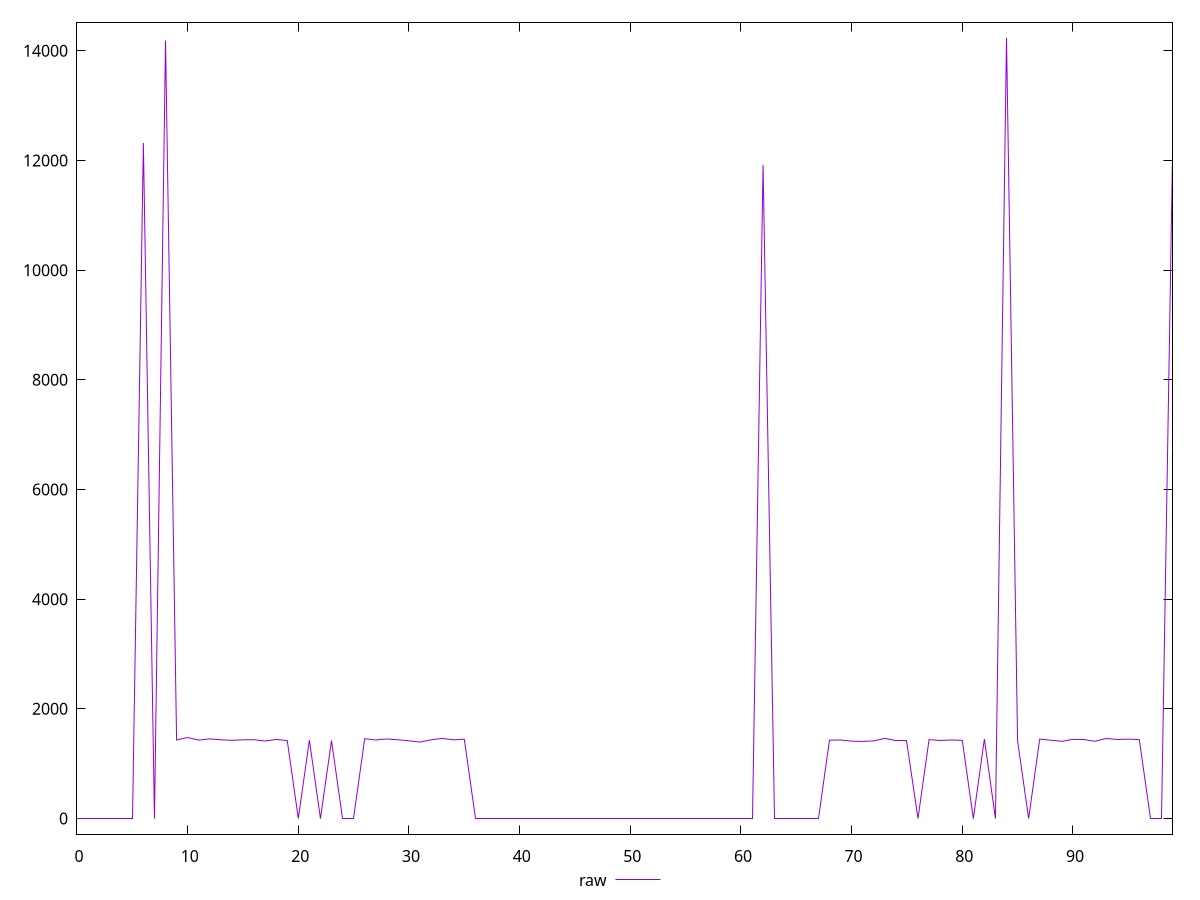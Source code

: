 reset

$raw <<EOF
0 0
1 0
2 0
3 0
4 0
5 0
6 12319
7 0
8 14185
9 1432
10 1477
11 1430
12 1452
13 1436
14 1426
15 1435
16 1437
17 1413
18 1442
19 1422
20 0
21 1431
22 0
23 1422
24 0
25 0
26 1455
27 1432
28 1451
29 1436
30 1417
31 1394
32 1435
33 1461
34 1435
35 1445
36 0
37 0
38 0
39 0
40 0
41 0
42 0
43 0
44 0
45 0
46 0
47 0
48 0
49 0
50 0
51 0
52 0
53 0
54 0
55 0
56 0
57 0
58 0
59 0
60 0
61 0
62 11920
63 0
64 0
65 0
66 0
67 0
68 1429
69 1432
70 1411
71 1406
72 1415
73 1461
74 1431
75 1431
76 0
77 1438
78 1424
79 1432
80 1426
81 0
82 1449
83 0
84 14235
85 1418
86 0
87 1449
88 1428
89 1408
90 1444
91 1440
92 1408
93 1460
94 1441
95 1448
96 1439
97 0
98 0
99 12075
EOF

set key outside below
set xrange [0:99]
set yrange [-284.7:14519.7]
set trange [-284.7:14519.7]
set terminal svg size 640, 500 enhanced background rgb 'white'
set output "reprap/uses-rel-preload/samples/pages+cached/raw/values.svg"

plot $raw title "raw" with line

reset
